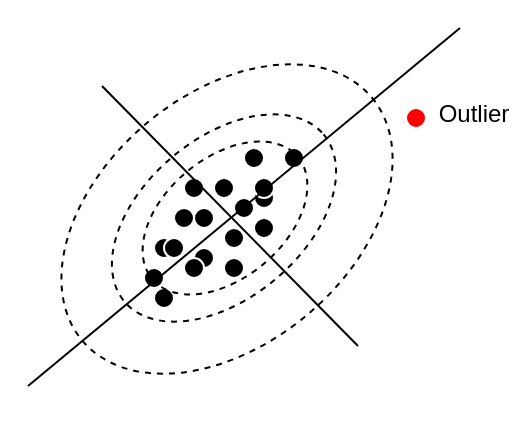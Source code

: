 <mxGraphModel dx="1635" dy="1809" grid="0" gridSize="10" guides="1" tooltips="1" connect="1" arrows="1" fold="1" page="1" pageScale="1" pageWidth="827" pageHeight="1169" background="#ffffff"><root><mxCell id="0"/><mxCell id="1" parent="0"/><mxCell id="6" value="" style="ellipse;whiteSpace=wrap;html=1;aspect=fixed;fillColor=#000000;strokeColor=#FFFFFF;" vertex="1" parent="1"><mxGeometry x="-490" y="-295" width="10" height="10" as="geometry"/></mxCell><mxCell id="21" value="" style="ellipse;whiteSpace=wrap;html=1;aspect=fixed;fillColor=#000000;strokeColor=#FFFFFF;" vertex="1" parent="1"><mxGeometry x="-485" y="-295" width="10" height="10" as="geometry"/></mxCell><mxCell id="22" value="" style="ellipse;whiteSpace=wrap;html=1;aspect=fixed;fillColor=#000000;strokeColor=#FFFFFF;" vertex="1" parent="1"><mxGeometry x="-480" y="-310" width="10" height="10" as="geometry"/></mxCell><mxCell id="23" value="" style="ellipse;whiteSpace=wrap;html=1;aspect=fixed;fillColor=#000000;strokeColor=#FFFFFF;" vertex="1" parent="1"><mxGeometry x="-470" y="-310" width="10" height="10" as="geometry"/></mxCell><mxCell id="24" value="" style="ellipse;whiteSpace=wrap;html=1;aspect=fixed;fillColor=#000000;strokeColor=#FFFFFF;" vertex="1" parent="1"><mxGeometry x="-455" y="-300" width="10" height="10" as="geometry"/></mxCell><mxCell id="25" value="" style="ellipse;whiteSpace=wrap;html=1;aspect=fixed;fillColor=#000000;strokeColor=#FFFFFF;" vertex="1" parent="1"><mxGeometry x="-440" y="-320" width="10" height="10" as="geometry"/></mxCell><mxCell id="26" value="" style="ellipse;whiteSpace=wrap;html=1;aspect=fixed;fillColor=#000000;strokeColor=#FFFFFF;" vertex="1" parent="1"><mxGeometry x="-460" y="-325" width="10" height="10" as="geometry"/></mxCell><mxCell id="27" value="" style="ellipse;whiteSpace=wrap;html=1;aspect=fixed;fillColor=#000000;strokeColor=#FFFFFF;" vertex="1" parent="1"><mxGeometry x="-450" y="-315" width="10" height="10" as="geometry"/></mxCell><mxCell id="28" value="" style="ellipse;whiteSpace=wrap;html=1;aspect=fixed;fillColor=#000000;strokeColor=#FFFFFF;" vertex="1" parent="1"><mxGeometry x="-470" y="-290" width="10" height="10" as="geometry"/></mxCell><mxCell id="29" value="" style="ellipse;whiteSpace=wrap;html=1;aspect=fixed;fillColor=#000000;strokeColor=#FFFFFF;" vertex="1" parent="1"><mxGeometry x="-475" y="-285" width="10" height="10" as="geometry"/></mxCell><mxCell id="30" value="" style="ellipse;whiteSpace=wrap;html=1;aspect=fixed;fillColor=#000000;strokeColor=#FFFFFF;" vertex="1" parent="1"><mxGeometry x="-440" y="-325" width="10" height="10" as="geometry"/></mxCell><mxCell id="31" value="" style="ellipse;whiteSpace=wrap;html=1;aspect=fixed;fillColor=#000000;strokeColor=#FFFFFF;" vertex="1" parent="1"><mxGeometry x="-495" y="-280" width="10" height="10" as="geometry"/></mxCell><mxCell id="32" value="" style="ellipse;whiteSpace=wrap;html=1;aspect=fixed;fillColor=#000000;strokeColor=#FFFFFF;" vertex="1" parent="1"><mxGeometry x="-455" y="-285" width="10" height="10" as="geometry"/></mxCell><mxCell id="33" value="" style="ellipse;whiteSpace=wrap;html=1;aspect=fixed;fillColor=#000000;strokeColor=#FFFFFF;" vertex="1" parent="1"><mxGeometry x="-475" y="-325" width="10" height="10" as="geometry"/></mxCell><mxCell id="34" value="" style="ellipse;whiteSpace=wrap;html=1;aspect=fixed;fillColor=#000000;strokeColor=#FFFFFF;" vertex="1" parent="1"><mxGeometry x="-445" y="-340" width="10" height="10" as="geometry"/></mxCell><mxCell id="35" value="" style="ellipse;whiteSpace=wrap;html=1;aspect=fixed;fillColor=#000000;strokeColor=#FFFFFF;" vertex="1" parent="1"><mxGeometry x="-425" y="-340" width="10" height="10" as="geometry"/></mxCell><mxCell id="36" value="" style="ellipse;whiteSpace=wrap;html=1;aspect=fixed;fillColor=#000000;strokeColor=#FFFFFF;" vertex="1" parent="1"><mxGeometry x="-440" y="-305" width="10" height="10" as="geometry"/></mxCell><mxCell id="37" value="" style="ellipse;whiteSpace=wrap;html=1;aspect=fixed;fillColor=#000000;strokeColor=#FFFFFF;" vertex="1" parent="1"><mxGeometry x="-490" y="-270" width="10" height="10" as="geometry"/></mxCell><mxCell id="38" value="" style="ellipse;whiteSpace=wrap;html=1;strokeColor=#000000;fillColor=none;dashed=1;rotation=-40;" vertex="1" parent="1"><mxGeometry x="-502" y="-335" width="95" height="60" as="geometry"/></mxCell><mxCell id="39" value="" style="ellipse;whiteSpace=wrap;html=1;strokeColor=#000000;fillColor=none;dashed=1;rotation=-40;" vertex="1" parent="1"><mxGeometry x="-520" y="-345" width="130" height="80" as="geometry"/></mxCell><mxCell id="40" value="" style="ellipse;whiteSpace=wrap;html=1;strokeColor=#000000;fillColor=none;dashed=1;rotation=-40;" vertex="1" parent="1"><mxGeometry x="-548" y="-367" width="189" height="125" as="geometry"/></mxCell><mxCell id="43" value="" style="ellipse;whiteSpace=wrap;html=1;aspect=fixed;fillColor=#FF0000;strokeColor=#FFFFFF;" vertex="1" parent="1"><mxGeometry x="-364" y="-360" width="10" height="10" as="geometry"/></mxCell><mxCell id="45" value="Outlier" style="text;html=1;strokeColor=none;fillColor=none;align=center;verticalAlign=middle;whiteSpace=wrap;rounded=0;dashed=1;fontFamily=Helvetica;" vertex="1" parent="1"><mxGeometry x="-350" y="-367" width="40" height="20" as="geometry"/></mxCell><mxCell id="46" value="" style="endArrow=none;html=1;fontFamily=Helvetica;" edge="1" parent="1"><mxGeometry width="50" height="50" relative="1" as="geometry"><mxPoint x="-553" y="-221" as="sourcePoint"/><mxPoint x="-337" y="-400" as="targetPoint"/></mxGeometry></mxCell><mxCell id="47" value="" style="endArrow=none;html=1;fontFamily=Helvetica;" edge="1" parent="1"><mxGeometry width="50" height="50" relative="1" as="geometry"><mxPoint x="-516" y="-371" as="sourcePoint"/><mxPoint x="-388" y="-241" as="targetPoint"/></mxGeometry></mxCell></root></mxGraphModel>